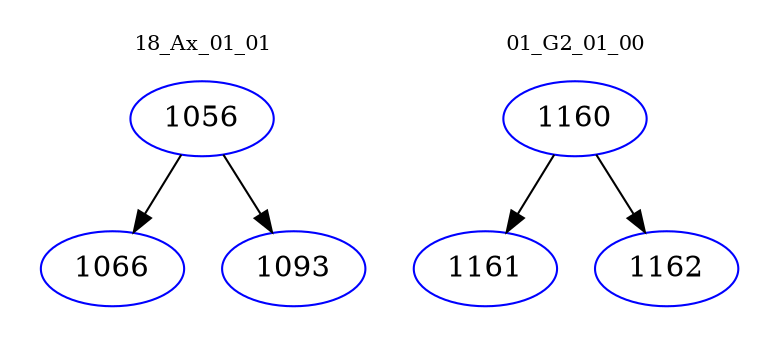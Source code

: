 digraph{
subgraph cluster_0 {
color = white
label = "18_Ax_01_01";
fontsize=10;
T0_1056 [label="1056", color="blue"]
T0_1056 -> T0_1066 [color="black"]
T0_1066 [label="1066", color="blue"]
T0_1056 -> T0_1093 [color="black"]
T0_1093 [label="1093", color="blue"]
}
subgraph cluster_1 {
color = white
label = "01_G2_01_00";
fontsize=10;
T1_1160 [label="1160", color="blue"]
T1_1160 -> T1_1161 [color="black"]
T1_1161 [label="1161", color="blue"]
T1_1160 -> T1_1162 [color="black"]
T1_1162 [label="1162", color="blue"]
}
}
